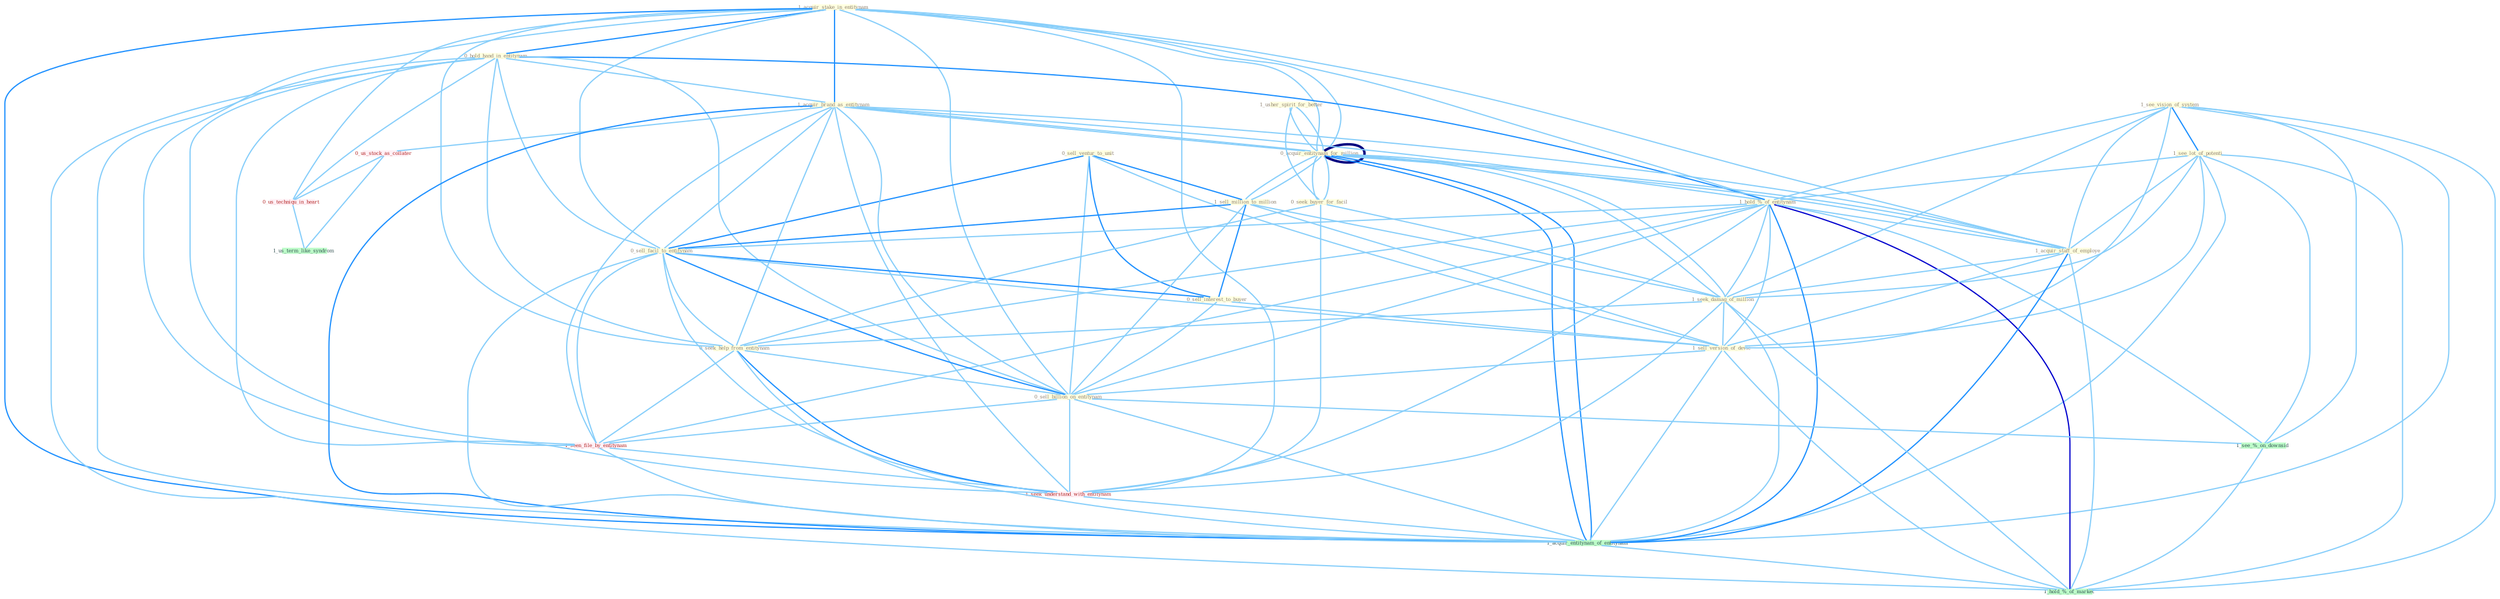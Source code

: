Graph G{ 
    node
    [shape=polygon,style=filled,width=.5,height=.06,color="#BDFCC9",fixedsize=true,fontsize=4,
    fontcolor="#2f4f4f"];
    {node
    [color="#ffffe0", fontcolor="#8b7d6b"] "1_acquir_stake_in_entitynam " "1_usher_spirit_for_better " "0_hold_hand_in_entitynam " "1_see_vision_of_system " "0_sell_ventur_to_unit " "0_acquir_entitynam_for_million " "1_see_lot_of_potenti " "1_acquir_brand_as_entitynam " "1_hold_%_of_entitynam " "1_sell_million_to_million " "0_acquir_entitynam_for_million " "0_sell_facil_to_entitynam " "1_acquir_staff_of_employe " "0_seek_buyer_for_facil " "1_seek_damag_of_million " "0_sell_interest_to_buyer " "1_sell_version_of_devic " "0_seek_help_from_entitynam " "0_sell_billion_on_entitynam "}
{node [color="#fff0f5", fontcolor="#b22222"] "1_seen_file_by_entitynam " "0_us_stock_as_collater " "1_seek_understand_with_entitynam " "0_us_techniqu_in_heart "}
edge [color="#B0E2FF"];

	"1_acquir_stake_in_entitynam " -- "0_hold_hand_in_entitynam " [w="2", color="#1e90ff" , len=0.8];
	"1_acquir_stake_in_entitynam " -- "0_acquir_entitynam_for_million " [w="1", color="#87cefa" ];
	"1_acquir_stake_in_entitynam " -- "1_acquir_brand_as_entitynam " [w="2", color="#1e90ff" , len=0.8];
	"1_acquir_stake_in_entitynam " -- "1_hold_%_of_entitynam " [w="1", color="#87cefa" ];
	"1_acquir_stake_in_entitynam " -- "0_acquir_entitynam_for_million " [w="1", color="#87cefa" ];
	"1_acquir_stake_in_entitynam " -- "0_sell_facil_to_entitynam " [w="1", color="#87cefa" ];
	"1_acquir_stake_in_entitynam " -- "1_acquir_staff_of_employe " [w="1", color="#87cefa" ];
	"1_acquir_stake_in_entitynam " -- "0_seek_help_from_entitynam " [w="1", color="#87cefa" ];
	"1_acquir_stake_in_entitynam " -- "0_sell_billion_on_entitynam " [w="1", color="#87cefa" ];
	"1_acquir_stake_in_entitynam " -- "1_seen_file_by_entitynam " [w="1", color="#87cefa" ];
	"1_acquir_stake_in_entitynam " -- "1_seek_understand_with_entitynam " [w="1", color="#87cefa" ];
	"1_acquir_stake_in_entitynam " -- "1_acquir_entitynam_of_entitynam " [w="2", color="#1e90ff" , len=0.8];
	"1_acquir_stake_in_entitynam " -- "0_us_techniqu_in_heart " [w="1", color="#87cefa" ];
	"1_usher_spirit_for_better " -- "0_acquir_entitynam_for_million " [w="1", color="#87cefa" ];
	"1_usher_spirit_for_better " -- "0_acquir_entitynam_for_million " [w="1", color="#87cefa" ];
	"1_usher_spirit_for_better " -- "0_seek_buyer_for_facil " [w="1", color="#87cefa" ];
	"0_hold_hand_in_entitynam " -- "1_acquir_brand_as_entitynam " [w="1", color="#87cefa" ];
	"0_hold_hand_in_entitynam " -- "1_hold_%_of_entitynam " [w="2", color="#1e90ff" , len=0.8];
	"0_hold_hand_in_entitynam " -- "0_sell_facil_to_entitynam " [w="1", color="#87cefa" ];
	"0_hold_hand_in_entitynam " -- "0_seek_help_from_entitynam " [w="1", color="#87cefa" ];
	"0_hold_hand_in_entitynam " -- "0_sell_billion_on_entitynam " [w="1", color="#87cefa" ];
	"0_hold_hand_in_entitynam " -- "1_seen_file_by_entitynam " [w="1", color="#87cefa" ];
	"0_hold_hand_in_entitynam " -- "1_seek_understand_with_entitynam " [w="1", color="#87cefa" ];
	"0_hold_hand_in_entitynam " -- "1_acquir_entitynam_of_entitynam " [w="1", color="#87cefa" ];
	"0_hold_hand_in_entitynam " -- "0_us_techniqu_in_heart " [w="1", color="#87cefa" ];
	"0_hold_hand_in_entitynam " -- "1_hold_%_of_market " [w="1", color="#87cefa" ];
	"1_see_vision_of_system " -- "1_see_lot_of_potenti " [w="2", color="#1e90ff" , len=0.8];
	"1_see_vision_of_system " -- "1_hold_%_of_entitynam " [w="1", color="#87cefa" ];
	"1_see_vision_of_system " -- "1_acquir_staff_of_employe " [w="1", color="#87cefa" ];
	"1_see_vision_of_system " -- "1_seek_damag_of_million " [w="1", color="#87cefa" ];
	"1_see_vision_of_system " -- "1_sell_version_of_devic " [w="1", color="#87cefa" ];
	"1_see_vision_of_system " -- "1_acquir_entitynam_of_entitynam " [w="1", color="#87cefa" ];
	"1_see_vision_of_system " -- "1_see_%_on_downsid " [w="1", color="#87cefa" ];
	"1_see_vision_of_system " -- "1_hold_%_of_market " [w="1", color="#87cefa" ];
	"0_sell_ventur_to_unit " -- "1_sell_million_to_million " [w="2", color="#1e90ff" , len=0.8];
	"0_sell_ventur_to_unit " -- "0_sell_facil_to_entitynam " [w="2", color="#1e90ff" , len=0.8];
	"0_sell_ventur_to_unit " -- "0_sell_interest_to_buyer " [w="2", color="#1e90ff" , len=0.8];
	"0_sell_ventur_to_unit " -- "1_sell_version_of_devic " [w="1", color="#87cefa" ];
	"0_sell_ventur_to_unit " -- "0_sell_billion_on_entitynam " [w="1", color="#87cefa" ];
	"0_acquir_entitynam_for_million " -- "1_acquir_brand_as_entitynam " [w="1", color="#87cefa" ];
	"0_acquir_entitynam_for_million " -- "1_sell_million_to_million " [w="1", color="#87cefa" ];
	"0_acquir_entitynam_for_million " -- "0_acquir_entitynam_for_million " [w="4", style=bold, color="#000080", len=0.4];
	"0_acquir_entitynam_for_million " -- "1_acquir_staff_of_employe " [w="1", color="#87cefa" ];
	"0_acquir_entitynam_for_million " -- "0_seek_buyer_for_facil " [w="1", color="#87cefa" ];
	"0_acquir_entitynam_for_million " -- "1_seek_damag_of_million " [w="1", color="#87cefa" ];
	"0_acquir_entitynam_for_million " -- "1_acquir_entitynam_of_entitynam " [w="2", color="#1e90ff" , len=0.8];
	"1_see_lot_of_potenti " -- "1_hold_%_of_entitynam " [w="1", color="#87cefa" ];
	"1_see_lot_of_potenti " -- "1_acquir_staff_of_employe " [w="1", color="#87cefa" ];
	"1_see_lot_of_potenti " -- "1_seek_damag_of_million " [w="1", color="#87cefa" ];
	"1_see_lot_of_potenti " -- "1_sell_version_of_devic " [w="1", color="#87cefa" ];
	"1_see_lot_of_potenti " -- "1_acquir_entitynam_of_entitynam " [w="1", color="#87cefa" ];
	"1_see_lot_of_potenti " -- "1_see_%_on_downsid " [w="1", color="#87cefa" ];
	"1_see_lot_of_potenti " -- "1_hold_%_of_market " [w="1", color="#87cefa" ];
	"1_acquir_brand_as_entitynam " -- "1_hold_%_of_entitynam " [w="1", color="#87cefa" ];
	"1_acquir_brand_as_entitynam " -- "0_acquir_entitynam_for_million " [w="1", color="#87cefa" ];
	"1_acquir_brand_as_entitynam " -- "0_sell_facil_to_entitynam " [w="1", color="#87cefa" ];
	"1_acquir_brand_as_entitynam " -- "1_acquir_staff_of_employe " [w="1", color="#87cefa" ];
	"1_acquir_brand_as_entitynam " -- "0_seek_help_from_entitynam " [w="1", color="#87cefa" ];
	"1_acquir_brand_as_entitynam " -- "0_sell_billion_on_entitynam " [w="1", color="#87cefa" ];
	"1_acquir_brand_as_entitynam " -- "1_seen_file_by_entitynam " [w="1", color="#87cefa" ];
	"1_acquir_brand_as_entitynam " -- "0_us_stock_as_collater " [w="1", color="#87cefa" ];
	"1_acquir_brand_as_entitynam " -- "1_seek_understand_with_entitynam " [w="1", color="#87cefa" ];
	"1_acquir_brand_as_entitynam " -- "1_acquir_entitynam_of_entitynam " [w="2", color="#1e90ff" , len=0.8];
	"1_hold_%_of_entitynam " -- "0_sell_facil_to_entitynam " [w="1", color="#87cefa" ];
	"1_hold_%_of_entitynam " -- "1_acquir_staff_of_employe " [w="1", color="#87cefa" ];
	"1_hold_%_of_entitynam " -- "1_seek_damag_of_million " [w="1", color="#87cefa" ];
	"1_hold_%_of_entitynam " -- "1_sell_version_of_devic " [w="1", color="#87cefa" ];
	"1_hold_%_of_entitynam " -- "0_seek_help_from_entitynam " [w="1", color="#87cefa" ];
	"1_hold_%_of_entitynam " -- "0_sell_billion_on_entitynam " [w="1", color="#87cefa" ];
	"1_hold_%_of_entitynam " -- "1_seen_file_by_entitynam " [w="1", color="#87cefa" ];
	"1_hold_%_of_entitynam " -- "1_seek_understand_with_entitynam " [w="1", color="#87cefa" ];
	"1_hold_%_of_entitynam " -- "1_acquir_entitynam_of_entitynam " [w="2", color="#1e90ff" , len=0.8];
	"1_hold_%_of_entitynam " -- "1_see_%_on_downsid " [w="1", color="#87cefa" ];
	"1_hold_%_of_entitynam " -- "1_hold_%_of_market " [w="3", color="#0000cd" , len=0.6];
	"1_sell_million_to_million " -- "0_acquir_entitynam_for_million " [w="1", color="#87cefa" ];
	"1_sell_million_to_million " -- "0_sell_facil_to_entitynam " [w="2", color="#1e90ff" , len=0.8];
	"1_sell_million_to_million " -- "1_seek_damag_of_million " [w="1", color="#87cefa" ];
	"1_sell_million_to_million " -- "0_sell_interest_to_buyer " [w="2", color="#1e90ff" , len=0.8];
	"1_sell_million_to_million " -- "1_sell_version_of_devic " [w="1", color="#87cefa" ];
	"1_sell_million_to_million " -- "0_sell_billion_on_entitynam " [w="1", color="#87cefa" ];
	"0_acquir_entitynam_for_million " -- "1_acquir_staff_of_employe " [w="1", color="#87cefa" ];
	"0_acquir_entitynam_for_million " -- "0_seek_buyer_for_facil " [w="1", color="#87cefa" ];
	"0_acquir_entitynam_for_million " -- "1_seek_damag_of_million " [w="1", color="#87cefa" ];
	"0_acquir_entitynam_for_million " -- "1_acquir_entitynam_of_entitynam " [w="2", color="#1e90ff" , len=0.8];
	"0_sell_facil_to_entitynam " -- "0_sell_interest_to_buyer " [w="2", color="#1e90ff" , len=0.8];
	"0_sell_facil_to_entitynam " -- "1_sell_version_of_devic " [w="1", color="#87cefa" ];
	"0_sell_facil_to_entitynam " -- "0_seek_help_from_entitynam " [w="1", color="#87cefa" ];
	"0_sell_facil_to_entitynam " -- "0_sell_billion_on_entitynam " [w="2", color="#1e90ff" , len=0.8];
	"0_sell_facil_to_entitynam " -- "1_seen_file_by_entitynam " [w="1", color="#87cefa" ];
	"0_sell_facil_to_entitynam " -- "1_seek_understand_with_entitynam " [w="1", color="#87cefa" ];
	"0_sell_facil_to_entitynam " -- "1_acquir_entitynam_of_entitynam " [w="1", color="#87cefa" ];
	"1_acquir_staff_of_employe " -- "1_seek_damag_of_million " [w="1", color="#87cefa" ];
	"1_acquir_staff_of_employe " -- "1_sell_version_of_devic " [w="1", color="#87cefa" ];
	"1_acquir_staff_of_employe " -- "1_acquir_entitynam_of_entitynam " [w="2", color="#1e90ff" , len=0.8];
	"1_acquir_staff_of_employe " -- "1_hold_%_of_market " [w="1", color="#87cefa" ];
	"0_seek_buyer_for_facil " -- "1_seek_damag_of_million " [w="1", color="#87cefa" ];
	"0_seek_buyer_for_facil " -- "0_seek_help_from_entitynam " [w="1", color="#87cefa" ];
	"0_seek_buyer_for_facil " -- "1_seek_understand_with_entitynam " [w="1", color="#87cefa" ];
	"1_seek_damag_of_million " -- "1_sell_version_of_devic " [w="1", color="#87cefa" ];
	"1_seek_damag_of_million " -- "0_seek_help_from_entitynam " [w="1", color="#87cefa" ];
	"1_seek_damag_of_million " -- "1_seek_understand_with_entitynam " [w="1", color="#87cefa" ];
	"1_seek_damag_of_million " -- "1_acquir_entitynam_of_entitynam " [w="1", color="#87cefa" ];
	"1_seek_damag_of_million " -- "1_hold_%_of_market " [w="1", color="#87cefa" ];
	"0_sell_interest_to_buyer " -- "1_sell_version_of_devic " [w="1", color="#87cefa" ];
	"0_sell_interest_to_buyer " -- "0_sell_billion_on_entitynam " [w="1", color="#87cefa" ];
	"1_sell_version_of_devic " -- "0_sell_billion_on_entitynam " [w="1", color="#87cefa" ];
	"1_sell_version_of_devic " -- "1_acquir_entitynam_of_entitynam " [w="1", color="#87cefa" ];
	"1_sell_version_of_devic " -- "1_hold_%_of_market " [w="1", color="#87cefa" ];
	"0_seek_help_from_entitynam " -- "0_sell_billion_on_entitynam " [w="1", color="#87cefa" ];
	"0_seek_help_from_entitynam " -- "1_seen_file_by_entitynam " [w="1", color="#87cefa" ];
	"0_seek_help_from_entitynam " -- "1_seek_understand_with_entitynam " [w="2", color="#1e90ff" , len=0.8];
	"0_seek_help_from_entitynam " -- "1_acquir_entitynam_of_entitynam " [w="1", color="#87cefa" ];
	"0_sell_billion_on_entitynam " -- "1_seen_file_by_entitynam " [w="1", color="#87cefa" ];
	"0_sell_billion_on_entitynam " -- "1_seek_understand_with_entitynam " [w="1", color="#87cefa" ];
	"0_sell_billion_on_entitynam " -- "1_acquir_entitynam_of_entitynam " [w="1", color="#87cefa" ];
	"0_sell_billion_on_entitynam " -- "1_see_%_on_downsid " [w="1", color="#87cefa" ];
	"1_seen_file_by_entitynam " -- "1_seek_understand_with_entitynam " [w="1", color="#87cefa" ];
	"1_seen_file_by_entitynam " -- "1_acquir_entitynam_of_entitynam " [w="1", color="#87cefa" ];
	"0_us_stock_as_collater " -- "0_us_techniqu_in_heart " [w="1", color="#87cefa" ];
	"0_us_stock_as_collater " -- "1_us_term_like_syndrom " [w="1", color="#87cefa" ];
	"1_seek_understand_with_entitynam " -- "1_acquir_entitynam_of_entitynam " [w="1", color="#87cefa" ];
	"1_acquir_entitynam_of_entitynam " -- "1_hold_%_of_market " [w="1", color="#87cefa" ];
	"0_us_techniqu_in_heart " -- "1_us_term_like_syndrom " [w="1", color="#87cefa" ];
	"1_see_%_on_downsid " -- "1_hold_%_of_market " [w="1", color="#87cefa" ];
}